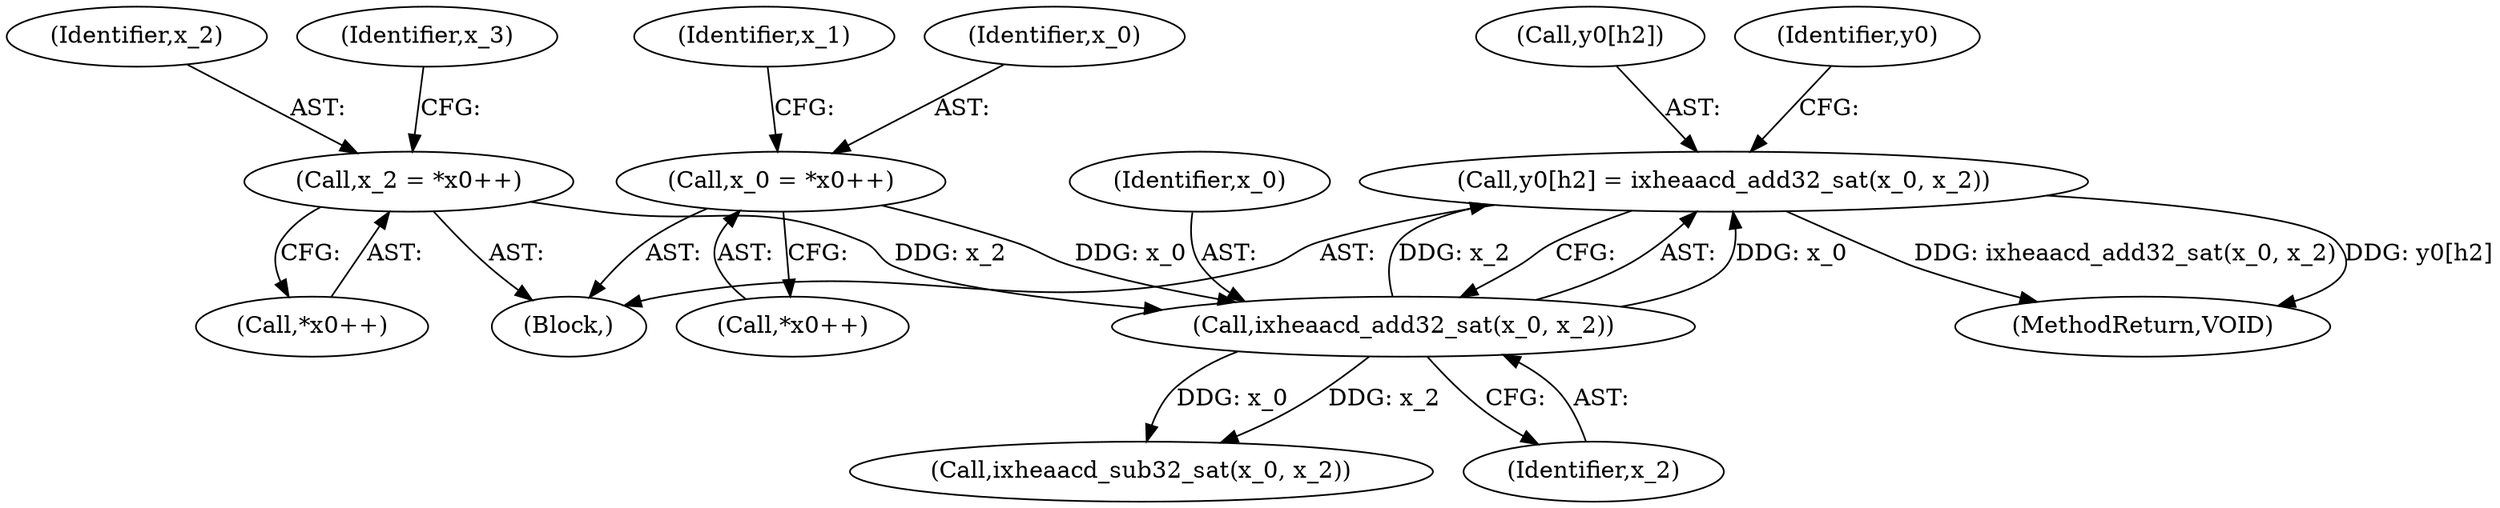 digraph "0_Android_04e8cd58f075bec5892e369c8deebca9c67e855c@array" {
"1000251" [label="(Call,y0[h2] = ixheaacd_add32_sat(x_0, x_2))"];
"1000255" [label="(Call,ixheaacd_add32_sat(x_0, x_2))"];
"1000211" [label="(Call,x_0 = *x0++)"];
"1000221" [label="(Call,x_2 = *x0++)"];
"1000203" [label="(Block,)"];
"1000252" [label="(Call,y0[h2])"];
"1000217" [label="(Identifier,x_1)"];
"1000221" [label="(Call,x_2 = *x0++)"];
"1000211" [label="(Call,x_0 = *x0++)"];
"1000287" [label="(Call,ixheaacd_sub32_sat(x_0, x_2))"];
"1000222" [label="(Identifier,x_2)"];
"1000255" [label="(Call,ixheaacd_add32_sat(x_0, x_2))"];
"1000256" [label="(Identifier,x_0)"];
"1000223" [label="(Call,*x0++)"];
"1000441" [label="(MethodReturn,VOID)"];
"1000257" [label="(Identifier,x_2)"];
"1000213" [label="(Call,*x0++)"];
"1000227" [label="(Identifier,x_3)"];
"1000212" [label="(Identifier,x_0)"];
"1000251" [label="(Call,y0[h2] = ixheaacd_add32_sat(x_0, x_2))"];
"1000260" [label="(Identifier,y0)"];
"1000251" -> "1000203"  [label="AST: "];
"1000251" -> "1000255"  [label="CFG: "];
"1000252" -> "1000251"  [label="AST: "];
"1000255" -> "1000251"  [label="AST: "];
"1000260" -> "1000251"  [label="CFG: "];
"1000251" -> "1000441"  [label="DDG: ixheaacd_add32_sat(x_0, x_2)"];
"1000251" -> "1000441"  [label="DDG: y0[h2]"];
"1000255" -> "1000251"  [label="DDG: x_0"];
"1000255" -> "1000251"  [label="DDG: x_2"];
"1000255" -> "1000257"  [label="CFG: "];
"1000256" -> "1000255"  [label="AST: "];
"1000257" -> "1000255"  [label="AST: "];
"1000211" -> "1000255"  [label="DDG: x_0"];
"1000221" -> "1000255"  [label="DDG: x_2"];
"1000255" -> "1000287"  [label="DDG: x_0"];
"1000255" -> "1000287"  [label="DDG: x_2"];
"1000211" -> "1000203"  [label="AST: "];
"1000211" -> "1000213"  [label="CFG: "];
"1000212" -> "1000211"  [label="AST: "];
"1000213" -> "1000211"  [label="AST: "];
"1000217" -> "1000211"  [label="CFG: "];
"1000221" -> "1000203"  [label="AST: "];
"1000221" -> "1000223"  [label="CFG: "];
"1000222" -> "1000221"  [label="AST: "];
"1000223" -> "1000221"  [label="AST: "];
"1000227" -> "1000221"  [label="CFG: "];
}
